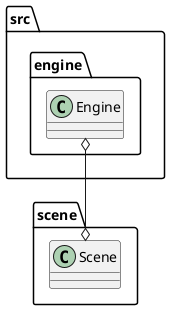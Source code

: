 @startuml

' Template file to use to create the diagrams od the packages.
' Every file must have a sub part called INTERNAL with the internal connections of the package and
' a sub part called EXTERNAL with the external parts.

!startsub INTERNAL
package scene {
    class Scene
}
!endsub

!if (%false())
    !startsub EXTERNAL
        Scene o--o Engine
    !endsub
!endif

' Code that will affect only the current diagram
' can be messy since will not be imported
src.engine.Engine o--o Scene

@enduml